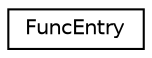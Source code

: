 digraph "Graphical Class Hierarchy"
{
 // LATEX_PDF_SIZE
  edge [fontname="Helvetica",fontsize="10",labelfontname="Helvetica",labelfontsize="10"];
  node [fontname="Helvetica",fontsize="10",shape=record];
  rankdir="LR";
  Node0 [label="FuncEntry",height=0.2,width=0.4,color="black", fillcolor="white", style="filled",URL="$classz3py_1_1_func_entry.html",tooltip=" "];
}
